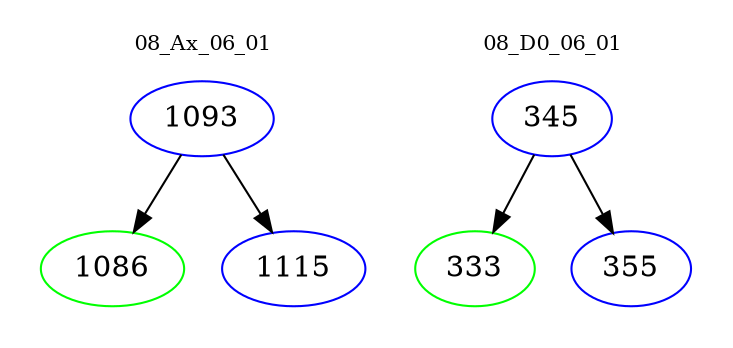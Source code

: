digraph{
subgraph cluster_0 {
color = white
label = "08_Ax_06_01";
fontsize=10;
T0_1093 [label="1093", color="blue"]
T0_1093 -> T0_1086 [color="black"]
T0_1086 [label="1086", color="green"]
T0_1093 -> T0_1115 [color="black"]
T0_1115 [label="1115", color="blue"]
}
subgraph cluster_1 {
color = white
label = "08_D0_06_01";
fontsize=10;
T1_345 [label="345", color="blue"]
T1_345 -> T1_333 [color="black"]
T1_333 [label="333", color="green"]
T1_345 -> T1_355 [color="black"]
T1_355 [label="355", color="blue"]
}
}
